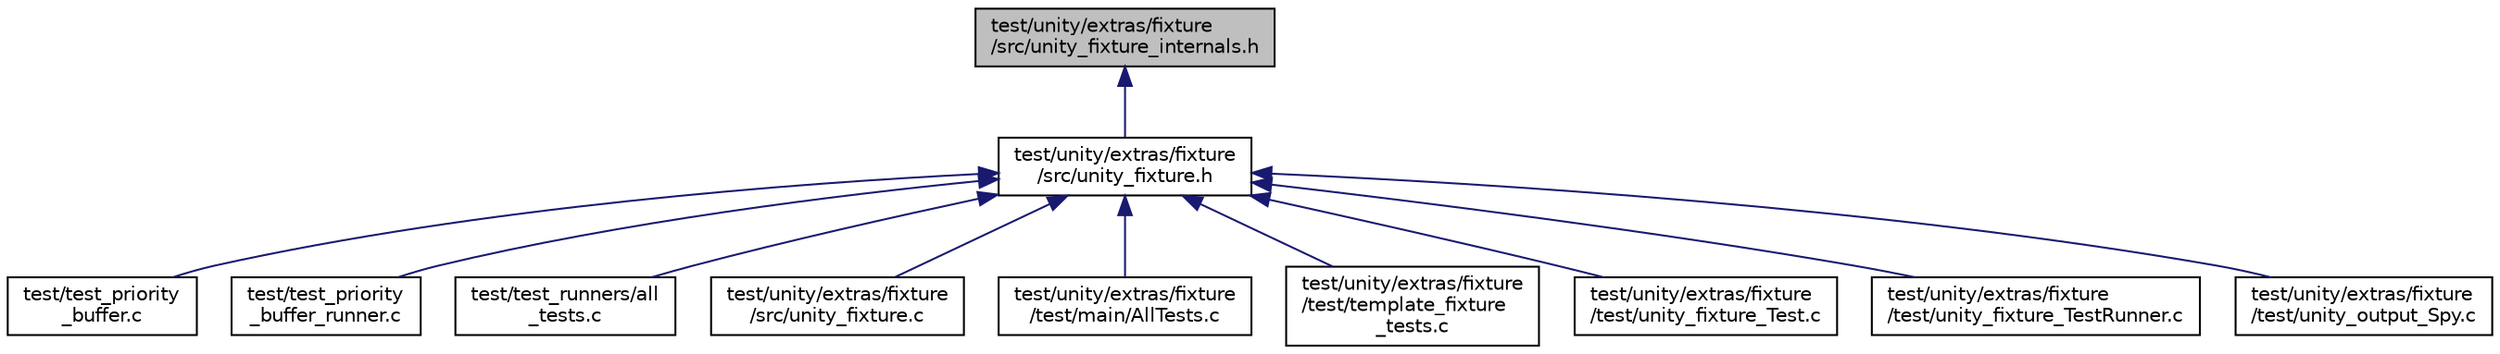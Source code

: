 digraph "test/unity/extras/fixture/src/unity_fixture_internals.h"
{
  edge [fontname="Helvetica",fontsize="10",labelfontname="Helvetica",labelfontsize="10"];
  node [fontname="Helvetica",fontsize="10",shape=record];
  Node1 [label="test/unity/extras/fixture\l/src/unity_fixture_internals.h",height=0.2,width=0.4,color="black", fillcolor="grey75", style="filled", fontcolor="black"];
  Node1 -> Node2 [dir="back",color="midnightblue",fontsize="10",style="solid",fontname="Helvetica"];
  Node2 [label="test/unity/extras/fixture\l/src/unity_fixture.h",height=0.2,width=0.4,color="black", fillcolor="white", style="filled",URL="$unity__fixture_8h.html"];
  Node2 -> Node3 [dir="back",color="midnightblue",fontsize="10",style="solid",fontname="Helvetica"];
  Node3 [label="test/test_priority\l_buffer.c",height=0.2,width=0.4,color="black", fillcolor="white", style="filled",URL="$test__priority__buffer_8c.html"];
  Node2 -> Node4 [dir="back",color="midnightblue",fontsize="10",style="solid",fontname="Helvetica"];
  Node4 [label="test/test_priority\l_buffer_runner.c",height=0.2,width=0.4,color="black", fillcolor="white", style="filled",URL="$test__priority__buffer__runner_8c.html"];
  Node2 -> Node5 [dir="back",color="midnightblue",fontsize="10",style="solid",fontname="Helvetica"];
  Node5 [label="test/test_runners/all\l_tests.c",height=0.2,width=0.4,color="black", fillcolor="white", style="filled",URL="$all__tests_8c.html"];
  Node2 -> Node6 [dir="back",color="midnightblue",fontsize="10",style="solid",fontname="Helvetica"];
  Node6 [label="test/unity/extras/fixture\l/src/unity_fixture.c",height=0.2,width=0.4,color="black", fillcolor="white", style="filled",URL="$unity__fixture_8c.html"];
  Node2 -> Node7 [dir="back",color="midnightblue",fontsize="10",style="solid",fontname="Helvetica"];
  Node7 [label="test/unity/extras/fixture\l/test/main/AllTests.c",height=0.2,width=0.4,color="black", fillcolor="white", style="filled",URL="$AllTests_8c.html"];
  Node2 -> Node8 [dir="back",color="midnightblue",fontsize="10",style="solid",fontname="Helvetica"];
  Node8 [label="test/unity/extras/fixture\l/test/template_fixture\l_tests.c",height=0.2,width=0.4,color="black", fillcolor="white", style="filled",URL="$template__fixture__tests_8c.html"];
  Node2 -> Node9 [dir="back",color="midnightblue",fontsize="10",style="solid",fontname="Helvetica"];
  Node9 [label="test/unity/extras/fixture\l/test/unity_fixture_Test.c",height=0.2,width=0.4,color="black", fillcolor="white", style="filled",URL="$unity__fixture__Test_8c.html"];
  Node2 -> Node10 [dir="back",color="midnightblue",fontsize="10",style="solid",fontname="Helvetica"];
  Node10 [label="test/unity/extras/fixture\l/test/unity_fixture_TestRunner.c",height=0.2,width=0.4,color="black", fillcolor="white", style="filled",URL="$unity__fixture__TestRunner_8c.html"];
  Node2 -> Node11 [dir="back",color="midnightblue",fontsize="10",style="solid",fontname="Helvetica"];
  Node11 [label="test/unity/extras/fixture\l/test/unity_output_Spy.c",height=0.2,width=0.4,color="black", fillcolor="white", style="filled",URL="$unity__output__Spy_8c.html"];
}
